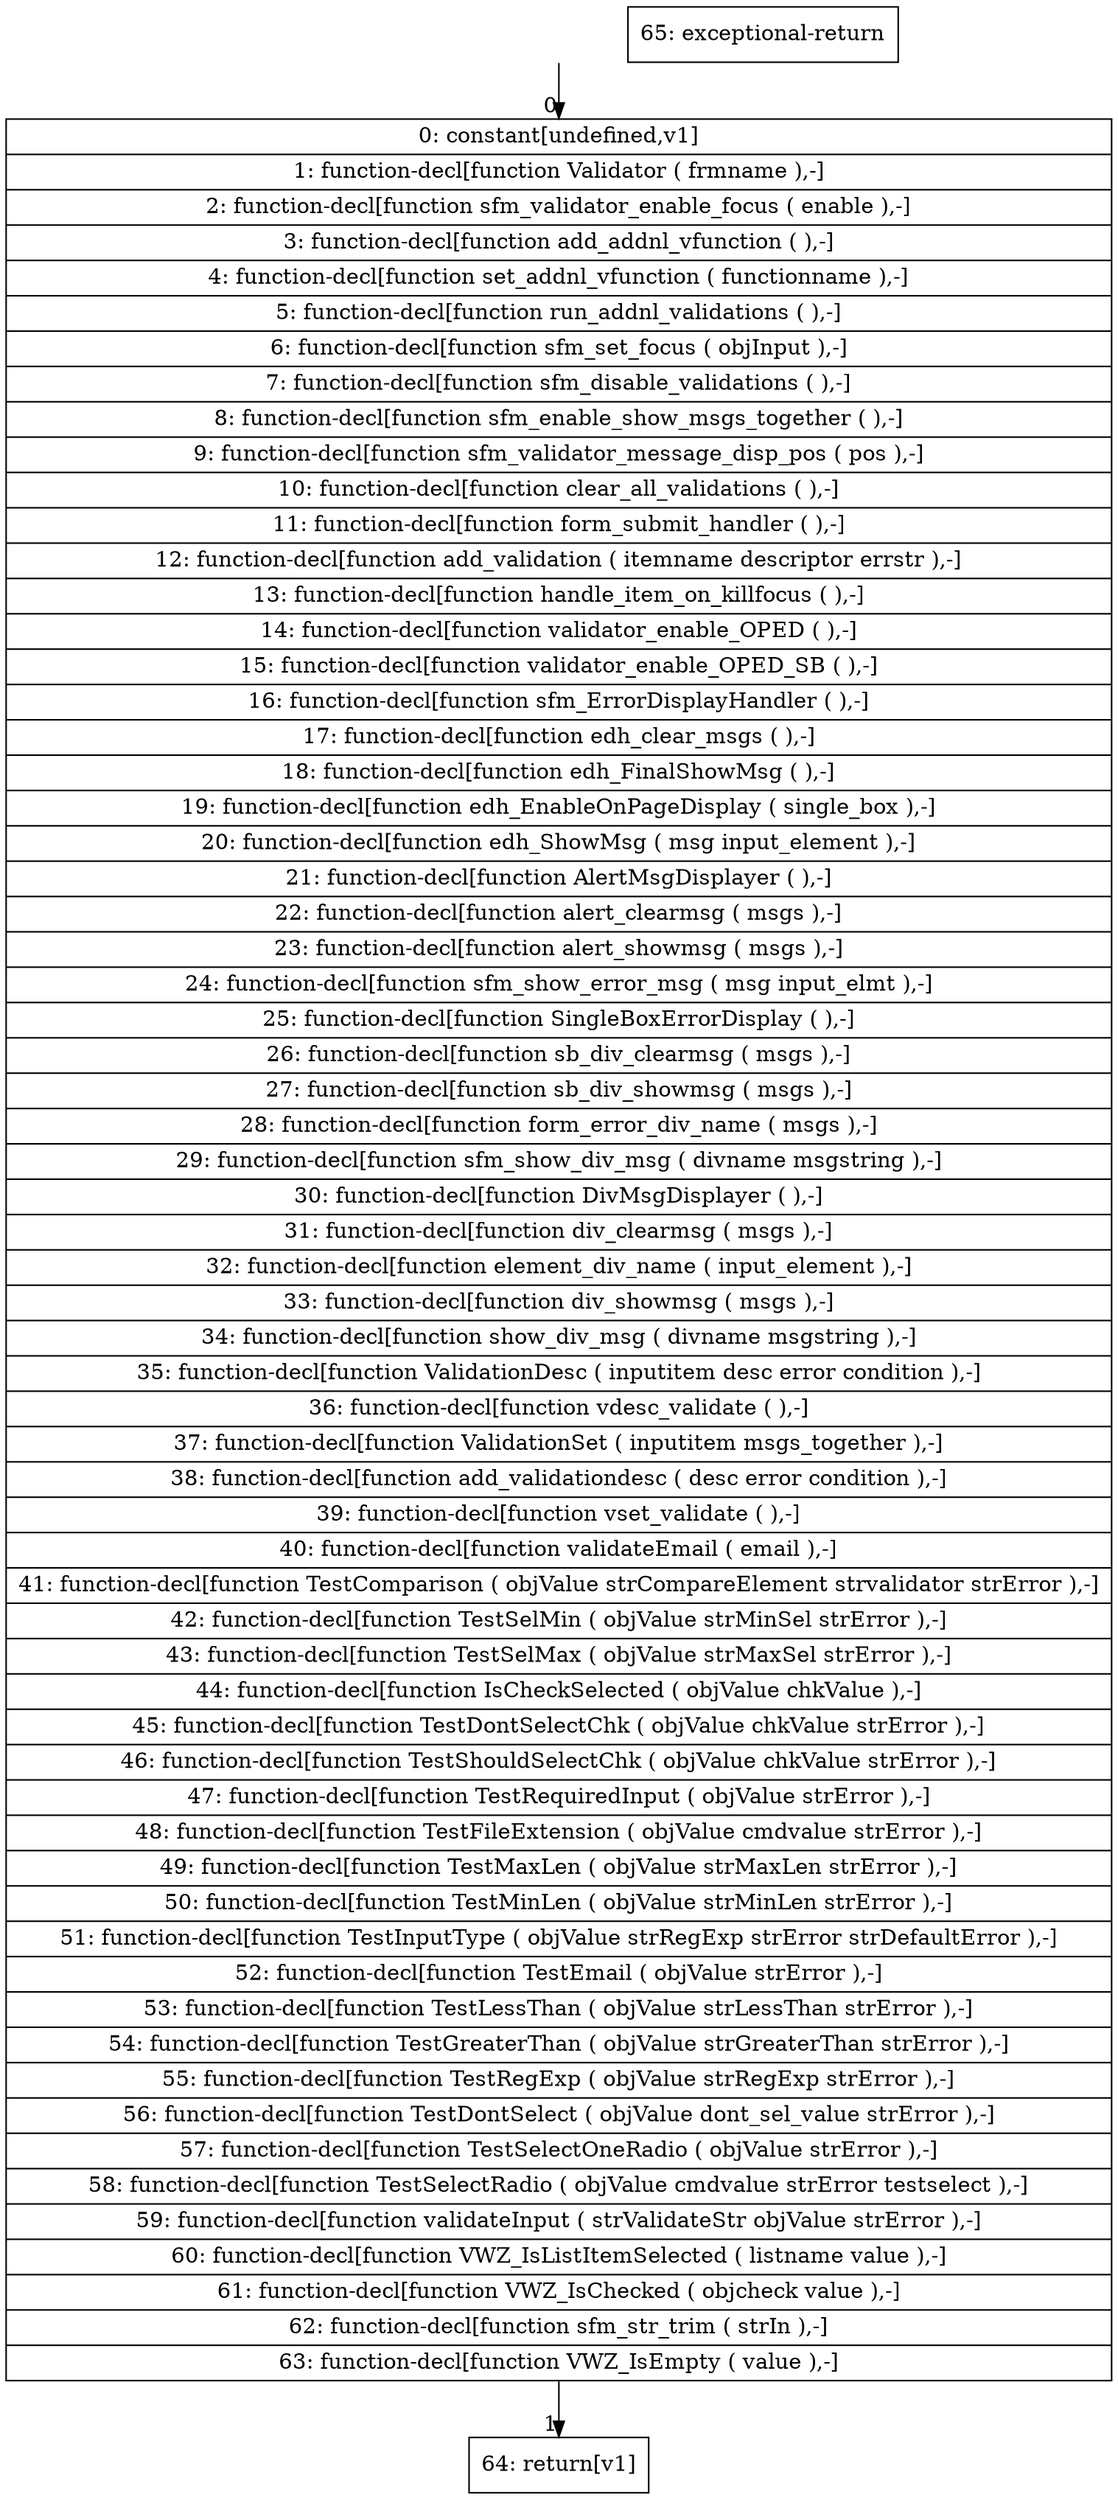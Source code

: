 digraph {
rankdir="TD"
BB_entry0[shape=none,label=""];
BB_entry0 -> BB0 [tailport=s, headport=n, headlabel="    0"]
BB0 [shape=record label="{0: constant[undefined,v1]|1: function-decl[function Validator ( frmname ),-]|2: function-decl[function sfm_validator_enable_focus ( enable ),-]|3: function-decl[function add_addnl_vfunction ( ),-]|4: function-decl[function set_addnl_vfunction ( functionname ),-]|5: function-decl[function run_addnl_validations ( ),-]|6: function-decl[function sfm_set_focus ( objInput ),-]|7: function-decl[function sfm_disable_validations ( ),-]|8: function-decl[function sfm_enable_show_msgs_together ( ),-]|9: function-decl[function sfm_validator_message_disp_pos ( pos ),-]|10: function-decl[function clear_all_validations ( ),-]|11: function-decl[function form_submit_handler ( ),-]|12: function-decl[function add_validation ( itemname descriptor errstr ),-]|13: function-decl[function handle_item_on_killfocus ( ),-]|14: function-decl[function validator_enable_OPED ( ),-]|15: function-decl[function validator_enable_OPED_SB ( ),-]|16: function-decl[function sfm_ErrorDisplayHandler ( ),-]|17: function-decl[function edh_clear_msgs ( ),-]|18: function-decl[function edh_FinalShowMsg ( ),-]|19: function-decl[function edh_EnableOnPageDisplay ( single_box ),-]|20: function-decl[function edh_ShowMsg ( msg input_element ),-]|21: function-decl[function AlertMsgDisplayer ( ),-]|22: function-decl[function alert_clearmsg ( msgs ),-]|23: function-decl[function alert_showmsg ( msgs ),-]|24: function-decl[function sfm_show_error_msg ( msg input_elmt ),-]|25: function-decl[function SingleBoxErrorDisplay ( ),-]|26: function-decl[function sb_div_clearmsg ( msgs ),-]|27: function-decl[function sb_div_showmsg ( msgs ),-]|28: function-decl[function form_error_div_name ( msgs ),-]|29: function-decl[function sfm_show_div_msg ( divname msgstring ),-]|30: function-decl[function DivMsgDisplayer ( ),-]|31: function-decl[function div_clearmsg ( msgs ),-]|32: function-decl[function element_div_name ( input_element ),-]|33: function-decl[function div_showmsg ( msgs ),-]|34: function-decl[function show_div_msg ( divname msgstring ),-]|35: function-decl[function ValidationDesc ( inputitem desc error condition ),-]|36: function-decl[function vdesc_validate ( ),-]|37: function-decl[function ValidationSet ( inputitem msgs_together ),-]|38: function-decl[function add_validationdesc ( desc error condition ),-]|39: function-decl[function vset_validate ( ),-]|40: function-decl[function validateEmail ( email ),-]|41: function-decl[function TestComparison ( objValue strCompareElement strvalidator strError ),-]|42: function-decl[function TestSelMin ( objValue strMinSel strError ),-]|43: function-decl[function TestSelMax ( objValue strMaxSel strError ),-]|44: function-decl[function IsCheckSelected ( objValue chkValue ),-]|45: function-decl[function TestDontSelectChk ( objValue chkValue strError ),-]|46: function-decl[function TestShouldSelectChk ( objValue chkValue strError ),-]|47: function-decl[function TestRequiredInput ( objValue strError ),-]|48: function-decl[function TestFileExtension ( objValue cmdvalue strError ),-]|49: function-decl[function TestMaxLen ( objValue strMaxLen strError ),-]|50: function-decl[function TestMinLen ( objValue strMinLen strError ),-]|51: function-decl[function TestInputType ( objValue strRegExp strError strDefaultError ),-]|52: function-decl[function TestEmail ( objValue strError ),-]|53: function-decl[function TestLessThan ( objValue strLessThan strError ),-]|54: function-decl[function TestGreaterThan ( objValue strGreaterThan strError ),-]|55: function-decl[function TestRegExp ( objValue strRegExp strError ),-]|56: function-decl[function TestDontSelect ( objValue dont_sel_value strError ),-]|57: function-decl[function TestSelectOneRadio ( objValue strError ),-]|58: function-decl[function TestSelectRadio ( objValue cmdvalue strError testselect ),-]|59: function-decl[function validateInput ( strValidateStr objValue strError ),-]|60: function-decl[function VWZ_IsListItemSelected ( listname value ),-]|61: function-decl[function VWZ_IsChecked ( objcheck value ),-]|62: function-decl[function sfm_str_trim ( strIn ),-]|63: function-decl[function VWZ_IsEmpty ( value ),-]}" ] 
BB0 -> BB1 [tailport=s, headport=n, headlabel="      1"]
BB1 [shape=record label="{64: return[v1]}" ] 
BB2 [shape=record label="{65: exceptional-return}" ] 
//#$~ 1
}
